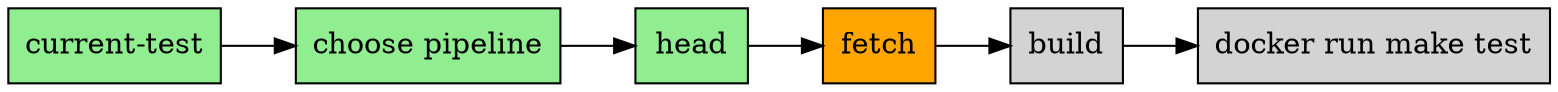 digraph pipeline {
  node [shape="box"]
  rankdir=LR
  n2 [label="current-test",fillcolor="#90ee90",style="filled"]
  n1 [label="choose pipeline",fillcolor="#90ee90",style="filled"]
  n5 [label="head",fillcolor="#90ee90",style="filled"]
  n4 [label="fetch",fillcolor="#ffa500",style="filled"]
  n3 [label="build",fillcolor="#d3d3d3",style="filled"]
  n0 [label="docker run make test",fillcolor="#d3d3d3",style="filled"]
  n3 -> n0
  n4 -> n3
  n5 -> n4
  n1 -> n5
  n2 -> n1
  }
